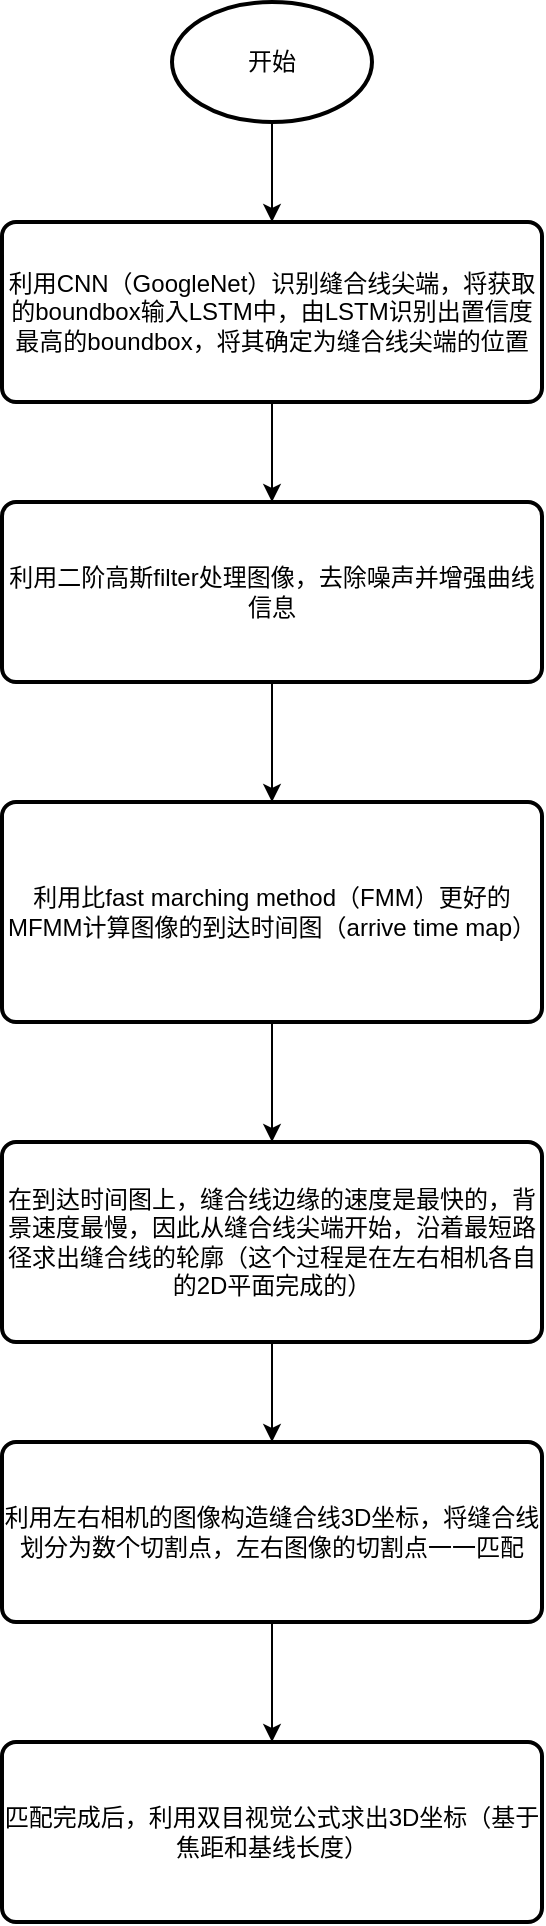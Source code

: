 <mxfile version="21.8.1" type="github">
  <diagram name="第 1 页" id="eGQYAnPUL8QZylnuPs7z">
    <mxGraphModel dx="1221" dy="630" grid="1" gridSize="10" guides="1" tooltips="1" connect="1" arrows="1" fold="1" page="1" pageScale="1" pageWidth="3300" pageHeight="4681" math="1" shadow="0">
      <root>
        <mxCell id="0" />
        <mxCell id="1" parent="0" />
        <mxCell id="VXAlaiL4U9Pdzu3FPUAU-9" style="edgeStyle=orthogonalEdgeStyle;rounded=0;orthogonalLoop=1;jettySize=auto;html=1;exitX=0.5;exitY=1;exitDx=0;exitDy=0;exitPerimeter=0;" edge="1" parent="1" source="VXAlaiL4U9Pdzu3FPUAU-1" target="VXAlaiL4U9Pdzu3FPUAU-2">
          <mxGeometry relative="1" as="geometry" />
        </mxCell>
        <mxCell id="VXAlaiL4U9Pdzu3FPUAU-1" value="开始" style="strokeWidth=2;html=1;shape=mxgraph.flowchart.start_1;whiteSpace=wrap;" vertex="1" parent="1">
          <mxGeometry x="395" y="90" width="100" height="60" as="geometry" />
        </mxCell>
        <mxCell id="VXAlaiL4U9Pdzu3FPUAU-10" style="edgeStyle=orthogonalEdgeStyle;rounded=0;orthogonalLoop=1;jettySize=auto;html=1;exitX=0.5;exitY=1;exitDx=0;exitDy=0;" edge="1" parent="1" source="VXAlaiL4U9Pdzu3FPUAU-2" target="VXAlaiL4U9Pdzu3FPUAU-3">
          <mxGeometry relative="1" as="geometry" />
        </mxCell>
        <mxCell id="VXAlaiL4U9Pdzu3FPUAU-2" value="利用CNN（GoogleNet）识别缝合线尖端，将获取的boundbox输入LSTM中，由LSTM识别出置信度最高的boundbox，将其确定为缝合线尖端的位置" style="rounded=1;whiteSpace=wrap;html=1;absoluteArcSize=1;arcSize=14;strokeWidth=2;" vertex="1" parent="1">
          <mxGeometry x="310" y="200" width="270" height="90" as="geometry" />
        </mxCell>
        <mxCell id="VXAlaiL4U9Pdzu3FPUAU-12" style="edgeStyle=orthogonalEdgeStyle;rounded=0;orthogonalLoop=1;jettySize=auto;html=1;exitX=0.5;exitY=1;exitDx=0;exitDy=0;" edge="1" parent="1" source="VXAlaiL4U9Pdzu3FPUAU-3" target="VXAlaiL4U9Pdzu3FPUAU-6">
          <mxGeometry relative="1" as="geometry" />
        </mxCell>
        <mxCell id="VXAlaiL4U9Pdzu3FPUAU-3" value="利用二阶高斯filter处理图像，去除噪声并增强曲线信息" style="rounded=1;whiteSpace=wrap;html=1;absoluteArcSize=1;arcSize=14;strokeWidth=2;" vertex="1" parent="1">
          <mxGeometry x="310" y="340" width="270" height="90" as="geometry" />
        </mxCell>
        <mxCell id="VXAlaiL4U9Pdzu3FPUAU-17" style="edgeStyle=orthogonalEdgeStyle;rounded=0;orthogonalLoop=1;jettySize=auto;html=1;" edge="1" parent="1" source="VXAlaiL4U9Pdzu3FPUAU-4" target="VXAlaiL4U9Pdzu3FPUAU-8">
          <mxGeometry relative="1" as="geometry" />
        </mxCell>
        <mxCell id="VXAlaiL4U9Pdzu3FPUAU-4" value="在到达时间图上，缝合线边缘的速度是最快的，背景速度最慢，因此从缝合线尖端开始，沿着最短路径求出缝合线的轮廓（这个过程是在左右相机各自的2D平面完成的）" style="rounded=1;whiteSpace=wrap;html=1;absoluteArcSize=1;arcSize=14;strokeWidth=2;" vertex="1" parent="1">
          <mxGeometry x="310" y="660" width="270" height="100" as="geometry" />
        </mxCell>
        <mxCell id="VXAlaiL4U9Pdzu3FPUAU-15" style="edgeStyle=orthogonalEdgeStyle;rounded=0;orthogonalLoop=1;jettySize=auto;html=1;exitX=0.5;exitY=1;exitDx=0;exitDy=0;entryX=0.5;entryY=0;entryDx=0;entryDy=0;" edge="1" parent="1" source="VXAlaiL4U9Pdzu3FPUAU-6" target="VXAlaiL4U9Pdzu3FPUAU-4">
          <mxGeometry relative="1" as="geometry">
            <mxPoint x="455" y="740" as="targetPoint" />
          </mxGeometry>
        </mxCell>
        <mxCell id="VXAlaiL4U9Pdzu3FPUAU-6" value="利用比fast marching method（FMM）更好的MFMM计算图像的到达时间图（arrive time map）" style="rounded=1;whiteSpace=wrap;html=1;absoluteArcSize=1;arcSize=14;strokeWidth=2;" vertex="1" parent="1">
          <mxGeometry x="310" y="490" width="270" height="110" as="geometry" />
        </mxCell>
        <mxCell id="VXAlaiL4U9Pdzu3FPUAU-23" style="edgeStyle=orthogonalEdgeStyle;rounded=0;orthogonalLoop=1;jettySize=auto;html=1;exitX=0.5;exitY=1;exitDx=0;exitDy=0;entryX=0.5;entryY=0;entryDx=0;entryDy=0;" edge="1" parent="1" source="VXAlaiL4U9Pdzu3FPUAU-8" target="VXAlaiL4U9Pdzu3FPUAU-21">
          <mxGeometry relative="1" as="geometry" />
        </mxCell>
        <mxCell id="VXAlaiL4U9Pdzu3FPUAU-8" value="利用左右相机的图像构造缝合线3D坐标，将缝合线划分为数个切割点，左右图像的切割点一一匹配" style="rounded=1;whiteSpace=wrap;html=1;absoluteArcSize=1;arcSize=14;strokeWidth=2;" vertex="1" parent="1">
          <mxGeometry x="310" y="810" width="270" height="90" as="geometry" />
        </mxCell>
        <mxCell id="VXAlaiL4U9Pdzu3FPUAU-21" value="匹配完成后，利用双目视觉公式求出3D坐标（基于焦距和基线长度）" style="rounded=1;whiteSpace=wrap;html=1;absoluteArcSize=1;arcSize=14;strokeWidth=2;" vertex="1" parent="1">
          <mxGeometry x="310" y="960" width="270" height="90" as="geometry" />
        </mxCell>
      </root>
    </mxGraphModel>
  </diagram>
</mxfile>
